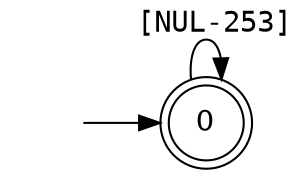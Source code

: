 digraph MONA_DFA {
 rankdir = LR;
  center = true;
 size = "700.5,1000.5";
 edge [fontname = Courier];
 node [height = .5, width = .5];
 node [shape = doublecircle]; 0;
 node [shape = circle];
 node [shape = box];
 init [shape = plaintext, label = ""];
 init -> 0;
 0 -> 0 [label=" [NUL-253]"];
}
